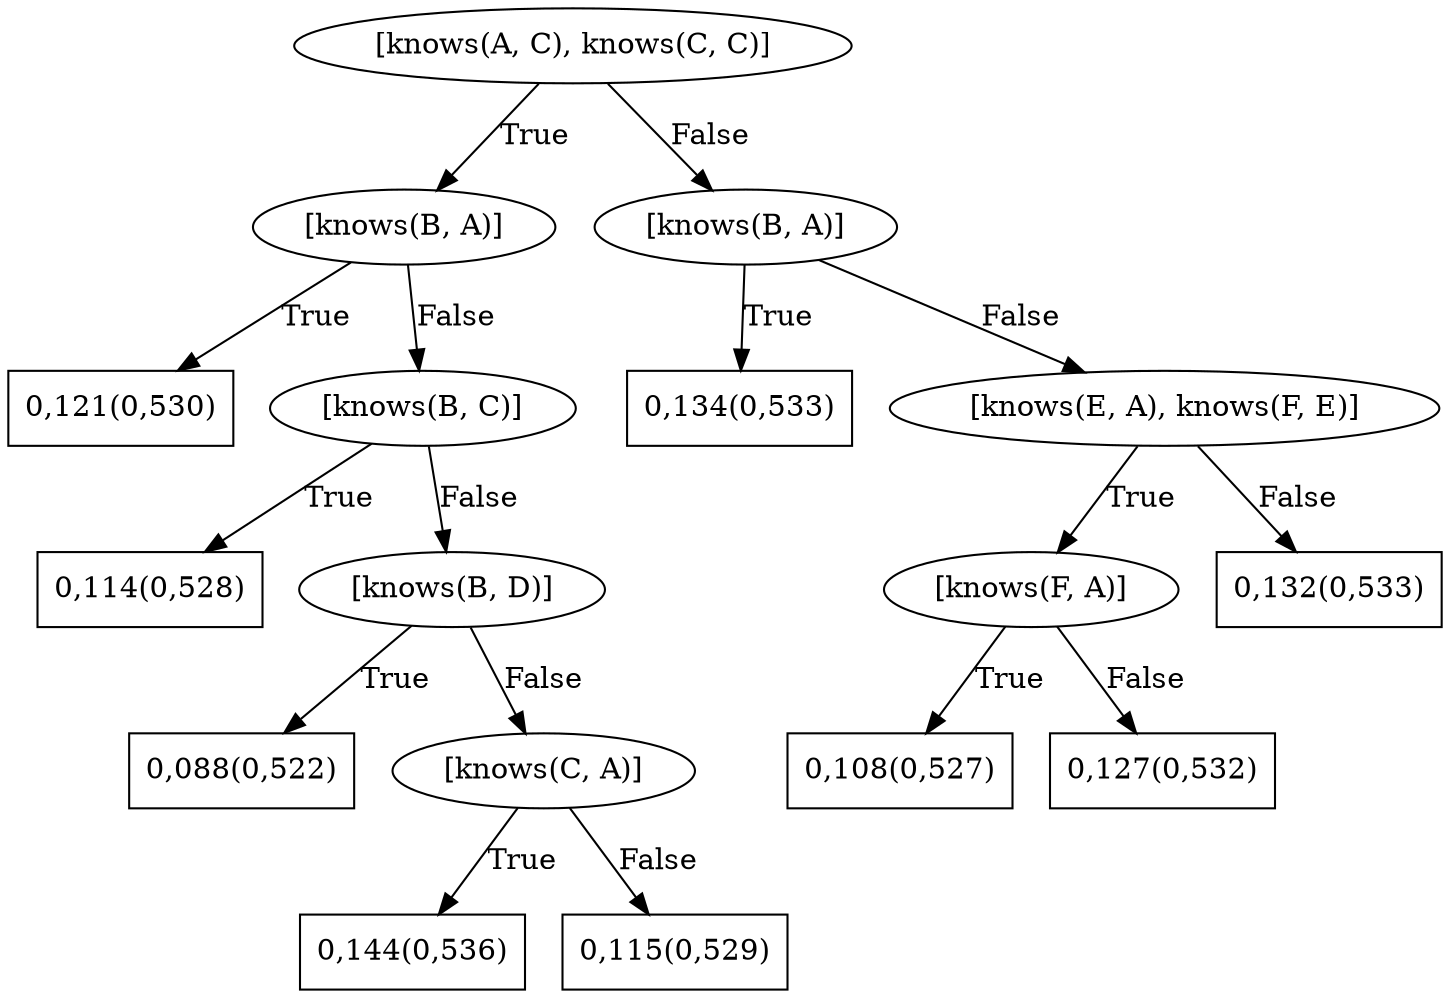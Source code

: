 digraph G{ 
1[label = "[knows(A, C), knows(C, C)]"];
1 -> 2[label="True"];
1 -> 3[label="False"];
2[label = "[knows(B, A)]"];
2 -> 4[label="True"];
2 -> 5[label="False"];
4[shape = box,label = "0,121(0,530)"];
5[label = "[knows(B, C)]"];
5 -> 6[label="True"];
5 -> 7[label="False"];
6[shape = box,label = "0,114(0,528)"];
7[label = "[knows(B, D)]"];
7 -> 8[label="True"];
7 -> 9[label="False"];
8[shape = box,label = "0,088(0,522)"];
9[label = "[knows(C, A)]"];
9 -> 10[label="True"];
9 -> 11[label="False"];
10[shape = box,label = "0,144(0,536)"];
11[shape = box,label = "0,115(0,529)"];
3[label = "[knows(B, A)]"];
3 -> 12[label="True"];
3 -> 13[label="False"];
12[shape = box,label = "0,134(0,533)"];
13[label = "[knows(E, A), knows(F, E)]"];
13 -> 14[label="True"];
13 -> 15[label="False"];
14[label = "[knows(F, A)]"];
14 -> 16[label="True"];
14 -> 17[label="False"];
16[shape = box,label = "0,108(0,527)"];
17[shape = box,label = "0,127(0,532)"];
15[shape = box,label = "0,132(0,533)"];
}
